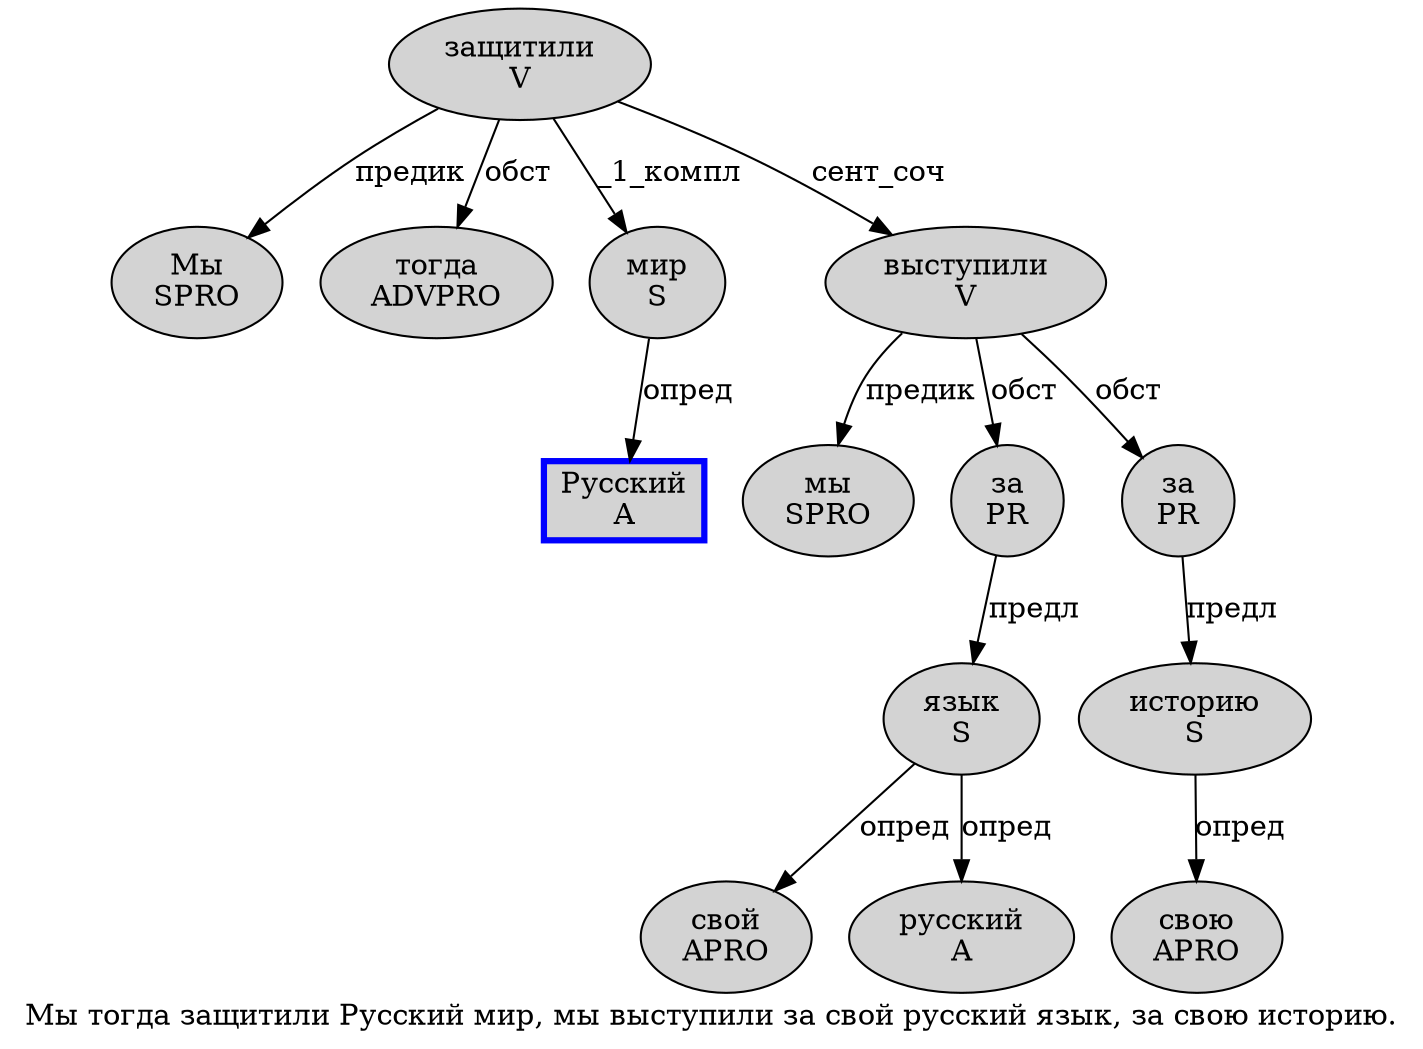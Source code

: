 digraph SENTENCE_356 {
	graph [label="Мы тогда защитили Русский мир, мы выступили за свой русский язык, за свою историю."]
	node [style=filled]
		0 [label="Мы
SPRO" color="" fillcolor=lightgray penwidth=1 shape=ellipse]
		1 [label="тогда
ADVPRO" color="" fillcolor=lightgray penwidth=1 shape=ellipse]
		2 [label="защитили
V" color="" fillcolor=lightgray penwidth=1 shape=ellipse]
		3 [label="Русский
A" color=blue fillcolor=lightgray penwidth=3 shape=box]
		4 [label="мир
S" color="" fillcolor=lightgray penwidth=1 shape=ellipse]
		6 [label="мы
SPRO" color="" fillcolor=lightgray penwidth=1 shape=ellipse]
		7 [label="выступили
V" color="" fillcolor=lightgray penwidth=1 shape=ellipse]
		8 [label="за
PR" color="" fillcolor=lightgray penwidth=1 shape=ellipse]
		9 [label="свой
APRO" color="" fillcolor=lightgray penwidth=1 shape=ellipse]
		10 [label="русский
A" color="" fillcolor=lightgray penwidth=1 shape=ellipse]
		11 [label="язык
S" color="" fillcolor=lightgray penwidth=1 shape=ellipse]
		13 [label="за
PR" color="" fillcolor=lightgray penwidth=1 shape=ellipse]
		14 [label="свою
APRO" color="" fillcolor=lightgray penwidth=1 shape=ellipse]
		15 [label="историю
S" color="" fillcolor=lightgray penwidth=1 shape=ellipse]
			4 -> 3 [label="опред"]
			2 -> 0 [label="предик"]
			2 -> 1 [label="обст"]
			2 -> 4 [label="_1_компл"]
			2 -> 7 [label="сент_соч"]
			15 -> 14 [label="опред"]
			11 -> 9 [label="опред"]
			11 -> 10 [label="опред"]
			13 -> 15 [label="предл"]
			7 -> 6 [label="предик"]
			7 -> 8 [label="обст"]
			7 -> 13 [label="обст"]
			8 -> 11 [label="предл"]
}